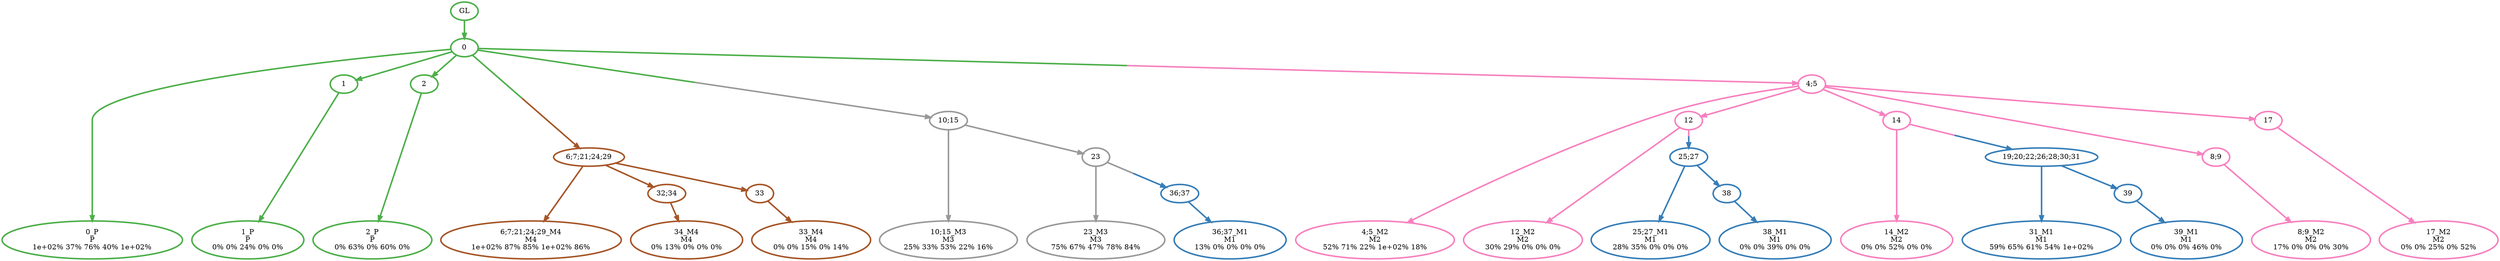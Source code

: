 digraph T {
	{
		rank=same
		34 [penwidth=3,colorscheme=set19,color=3,label="0_P\nP\n1e+02% 37% 76% 40% 1e+02%"]
		32 [penwidth=3,colorscheme=set19,color=3,label="1_P\nP\n0% 0% 24% 0% 0%"]
		30 [penwidth=3,colorscheme=set19,color=3,label="2_P\nP\n0% 63% 0% 60% 0%"]
		28 [penwidth=3,colorscheme=set19,color=2,label="25;27_M1\nM1\n28% 35% 0% 0% 0%"]
		26 [penwidth=3,colorscheme=set19,color=2,label="38_M1\nM1\n0% 0% 39% 0% 0%"]
		24 [penwidth=3,colorscheme=set19,color=2,label="31_M1\nM1\n59% 65% 61% 54% 1e+02%"]
		22 [penwidth=3,colorscheme=set19,color=2,label="39_M1\nM1\n0% 0% 0% 46% 0%"]
		20 [penwidth=3,colorscheme=set19,color=2,label="36;37_M1\nM1\n13% 0% 0% 0% 0%"]
		19 [penwidth=3,colorscheme=set19,color=8,label="4;5_M2\nM2\n52% 71% 22% 1e+02% 18%"]
		17 [penwidth=3,colorscheme=set19,color=8,label="8;9_M2\nM2\n17% 0% 0% 0% 30%"]
		16 [penwidth=3,colorscheme=set19,color=8,label="12_M2\nM2\n30% 29% 0% 0% 0%"]
		15 [penwidth=3,colorscheme=set19,color=8,label="14_M2\nM2\n0% 0% 52% 0% 0%"]
		13 [penwidth=3,colorscheme=set19,color=8,label="17_M2\nM2\n0% 0% 25% 0% 52%"]
		12 [penwidth=3,colorscheme=set19,color=9,label="10;15_M3\nM3\n25% 33% 53% 22% 16%"]
		11 [penwidth=3,colorscheme=set19,color=9,label="23_M3\nM3\n75% 67% 47% 78% 84%"]
		10 [penwidth=3,colorscheme=set19,color=7,label="6;7;21;24;29_M4\nM4\n1e+02% 87% 85% 1e+02% 86%"]
		8 [penwidth=3,colorscheme=set19,color=7,label="34_M4\nM4\n0% 13% 0% 0% 0%"]
		6 [penwidth=3,colorscheme=set19,color=7,label="33_M4\nM4\n0% 0% 15% 0% 14%"]
	}
	36 [penwidth=3,colorscheme=set19,color=3,label="GL"]
	35 [penwidth=3,colorscheme=set19,color=3,label="0"]
	33 [penwidth=3,colorscheme=set19,color=3,label="1"]
	31 [penwidth=3,colorscheme=set19,color=3,label="2"]
	29 [penwidth=3,colorscheme=set19,color=8,label="12"]
	27 [penwidth=3,colorscheme=set19,color=2,label="38"]
	25 [penwidth=3,colorscheme=set19,color=8,label="14"]
	23 [penwidth=3,colorscheme=set19,color=2,label="39"]
	21 [penwidth=3,colorscheme=set19,color=9,label="23"]
	18 [penwidth=3,colorscheme=set19,color=8,label="8;9"]
	14 [penwidth=3,colorscheme=set19,color=8,label="17"]
	9 [penwidth=3,colorscheme=set19,color=7,label="32;34"]
	7 [penwidth=3,colorscheme=set19,color=7,label="33"]
	5 [penwidth=3,colorscheme=set19,color=2,label="36;37"]
	4 [penwidth=3,colorscheme=set19,color=2,label="25;27"]
	3 [penwidth=3,colorscheme=set19,color=2,label="19;20;22;26;28;30;31"]
	2 [penwidth=3,colorscheme=set19,color=7,label="6;7;21;24;29"]
	1 [penwidth=3,colorscheme=set19,color=9,label="10;15"]
	0 [penwidth=3,colorscheme=set19,color=8,label="4;5"]
	36 -> 35 [penwidth=3,colorscheme=set19,color=3]
	35 -> 34 [penwidth=3,colorscheme=set19,color=3]
	35 -> 33 [penwidth=3,colorscheme=set19,color=3]
	35 -> 31 [penwidth=3,colorscheme=set19,color=3]
	35 -> 2 [penwidth=3,colorscheme=set19,color="3;0.5:7"]
	35 -> 1 [penwidth=3,colorscheme=set19,color="3;0.5:9"]
	35 -> 0 [penwidth=3,colorscheme=set19,color="3;0.5:8"]
	33 -> 32 [penwidth=3,colorscheme=set19,color=3]
	31 -> 30 [penwidth=3,colorscheme=set19,color=3]
	29 -> 16 [penwidth=3,colorscheme=set19,color=8]
	29 -> 4 [penwidth=3,colorscheme=set19,color="8;0.5:2"]
	27 -> 26 [penwidth=3,colorscheme=set19,color=2]
	25 -> 15 [penwidth=3,colorscheme=set19,color=8]
	25 -> 3 [penwidth=3,colorscheme=set19,color="8;0.5:2"]
	23 -> 22 [penwidth=3,colorscheme=set19,color=2]
	21 -> 11 [penwidth=3,colorscheme=set19,color=9]
	21 -> 5 [penwidth=3,colorscheme=set19,color="9;0.5:2"]
	18 -> 17 [penwidth=3,colorscheme=set19,color=8]
	14 -> 13 [penwidth=3,colorscheme=set19,color=8]
	9 -> 8 [penwidth=3,colorscheme=set19,color=7]
	7 -> 6 [penwidth=3,colorscheme=set19,color=7]
	5 -> 20 [penwidth=3,colorscheme=set19,color=2]
	4 -> 28 [penwidth=3,colorscheme=set19,color=2]
	4 -> 27 [penwidth=3,colorscheme=set19,color=2]
	3 -> 24 [penwidth=3,colorscheme=set19,color=2]
	3 -> 23 [penwidth=3,colorscheme=set19,color=2]
	2 -> 10 [penwidth=3,colorscheme=set19,color=7]
	2 -> 9 [penwidth=3,colorscheme=set19,color=7]
	2 -> 7 [penwidth=3,colorscheme=set19,color=7]
	1 -> 21 [penwidth=3,colorscheme=set19,color=9]
	1 -> 12 [penwidth=3,colorscheme=set19,color=9]
	0 -> 29 [penwidth=3,colorscheme=set19,color=8]
	0 -> 25 [penwidth=3,colorscheme=set19,color=8]
	0 -> 19 [penwidth=3,colorscheme=set19,color=8]
	0 -> 18 [penwidth=3,colorscheme=set19,color=8]
	0 -> 14 [penwidth=3,colorscheme=set19,color=8]
}
